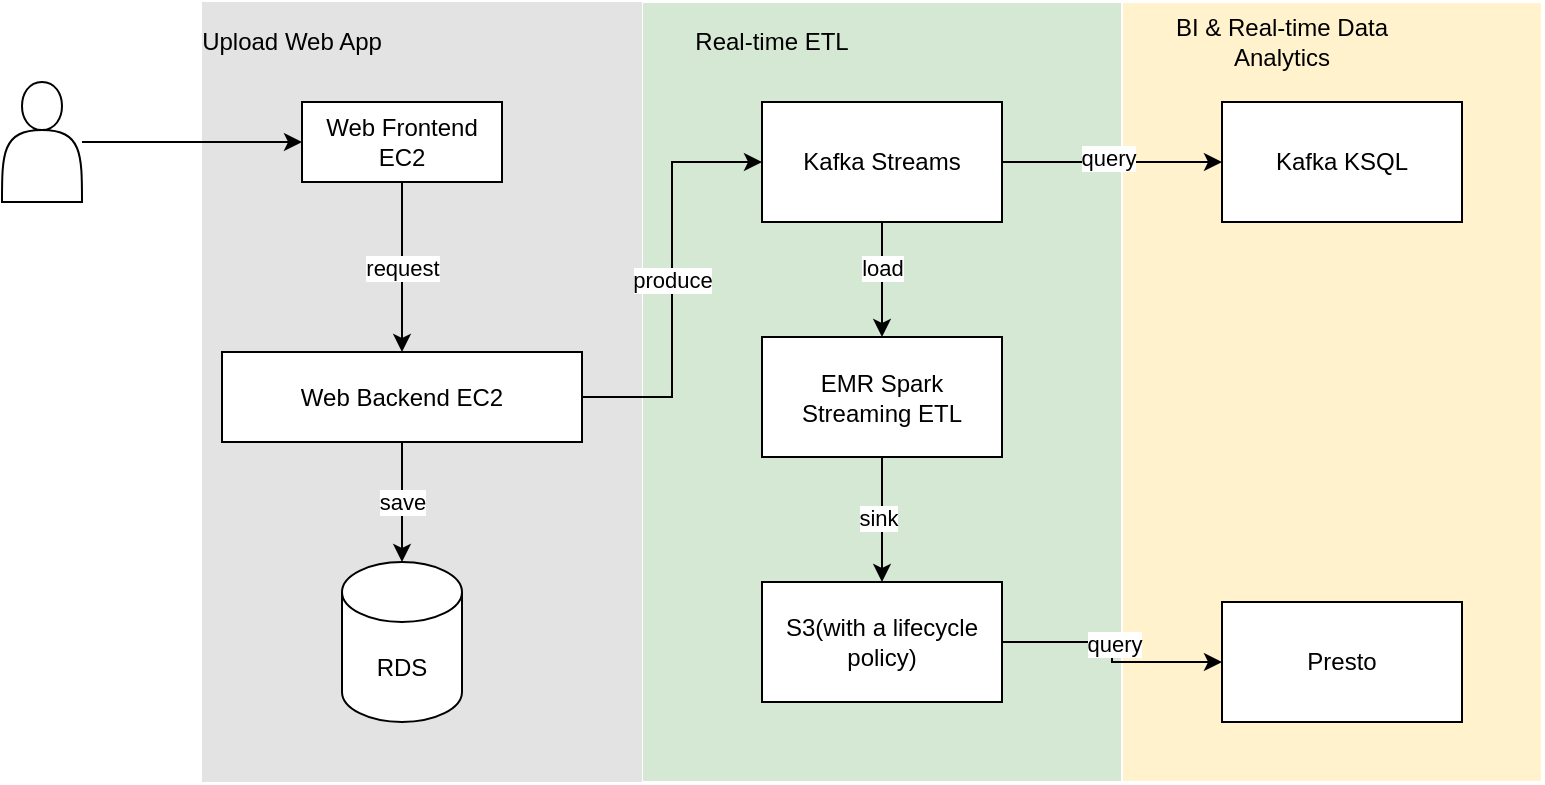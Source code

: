 <mxfile version="14.2.7" type="device"><diagram id="ywhs1BxIFGqK6gJ-mOp_" name="Page-1"><mxGraphModel dx="786" dy="490" grid="1" gridSize="10" guides="1" tooltips="1" connect="1" arrows="1" fold="1" page="1" pageScale="1" pageWidth="850" pageHeight="1100" math="0" shadow="0"><root><mxCell id="0"/><mxCell id="1" parent="0"/><mxCell id="z-OTOzBXyprSJNLYofrP-35" value="" style="rounded=0;whiteSpace=wrap;html=1;strokeColor=#FFFFFF;fillColor=#FFF2CC;" vertex="1" parent="1"><mxGeometry x="630" y="130" width="210" height="390" as="geometry"/></mxCell><mxCell id="z-OTOzBXyprSJNLYofrP-33" value="" style="rounded=0;whiteSpace=wrap;html=1;fillColor=#D5E8D4;strokeColor=#FFFFFF;" vertex="1" parent="1"><mxGeometry x="390" y="130" width="240" height="390" as="geometry"/></mxCell><mxCell id="z-OTOzBXyprSJNLYofrP-1" value="" style="rounded=0;whiteSpace=wrap;html=1;fillColor=#E3E3E3;strokeColor=none;" vertex="1" parent="1"><mxGeometry x="170" y="130" width="220" height="390" as="geometry"/></mxCell><mxCell id="z-OTOzBXyprSJNLYofrP-2" value="Upload Web App" style="text;html=1;strokeColor=none;fillColor=none;align=center;verticalAlign=middle;whiteSpace=wrap;rounded=0;" vertex="1" parent="1"><mxGeometry x="160" y="140" width="110" height="20" as="geometry"/></mxCell><mxCell id="z-OTOzBXyprSJNLYofrP-5" style="edgeStyle=orthogonalEdgeStyle;rounded=0;orthogonalLoop=1;jettySize=auto;html=1;entryX=0;entryY=0.5;entryDx=0;entryDy=0;" edge="1" parent="1" source="z-OTOzBXyprSJNLYofrP-4" target="z-OTOzBXyprSJNLYofrP-6"><mxGeometry relative="1" as="geometry"/></mxCell><mxCell id="z-OTOzBXyprSJNLYofrP-4" value="" style="shape=actor;whiteSpace=wrap;html=1;" vertex="1" parent="1"><mxGeometry x="70" y="170" width="40" height="60" as="geometry"/></mxCell><mxCell id="z-OTOzBXyprSJNLYofrP-11" value="request" style="edgeStyle=orthogonalEdgeStyle;rounded=0;orthogonalLoop=1;jettySize=auto;html=1;entryX=0.5;entryY=0;entryDx=0;entryDy=0;" edge="1" parent="1" source="z-OTOzBXyprSJNLYofrP-6" target="z-OTOzBXyprSJNLYofrP-7"><mxGeometry relative="1" as="geometry"/></mxCell><mxCell id="z-OTOzBXyprSJNLYofrP-6" value="Web Frontend EC2" style="rounded=0;whiteSpace=wrap;html=1;" vertex="1" parent="1"><mxGeometry x="220" y="180" width="100" height="40" as="geometry"/></mxCell><mxCell id="z-OTOzBXyprSJNLYofrP-17" value="produce" style="edgeStyle=orthogonalEdgeStyle;rounded=0;orthogonalLoop=1;jettySize=auto;html=1;entryX=0;entryY=0.5;entryDx=0;entryDy=0;" edge="1" parent="1" source="z-OTOzBXyprSJNLYofrP-7" target="z-OTOzBXyprSJNLYofrP-10"><mxGeometry relative="1" as="geometry"/></mxCell><mxCell id="z-OTOzBXyprSJNLYofrP-32" value="save" style="edgeStyle=orthogonalEdgeStyle;rounded=0;orthogonalLoop=1;jettySize=auto;html=1;entryX=0.5;entryY=0;entryDx=0;entryDy=0;entryPerimeter=0;" edge="1" parent="1" source="z-OTOzBXyprSJNLYofrP-7" target="z-OTOzBXyprSJNLYofrP-8"><mxGeometry relative="1" as="geometry"/></mxCell><mxCell id="z-OTOzBXyprSJNLYofrP-7" value="Web Backend EC2" style="rounded=0;whiteSpace=wrap;html=1;" vertex="1" parent="1"><mxGeometry x="180" y="305" width="180" height="45" as="geometry"/></mxCell><mxCell id="z-OTOzBXyprSJNLYofrP-8" value="RDS" style="shape=cylinder3;whiteSpace=wrap;html=1;boundedLbl=1;backgroundOutline=1;size=15;" vertex="1" parent="1"><mxGeometry x="240" y="410" width="60" height="80" as="geometry"/></mxCell><mxCell id="z-OTOzBXyprSJNLYofrP-20" style="edgeStyle=orthogonalEdgeStyle;rounded=0;orthogonalLoop=1;jettySize=auto;html=1;entryX=0.5;entryY=0;entryDx=0;entryDy=0;" edge="1" parent="1" source="z-OTOzBXyprSJNLYofrP-10" target="z-OTOzBXyprSJNLYofrP-18"><mxGeometry relative="1" as="geometry"/></mxCell><mxCell id="z-OTOzBXyprSJNLYofrP-27" value="load" style="edgeLabel;html=1;align=center;verticalAlign=middle;resizable=0;points=[];" vertex="1" connectable="0" parent="z-OTOzBXyprSJNLYofrP-20"><mxGeometry x="-0.2" relative="1" as="geometry"><mxPoint as="offset"/></mxGeometry></mxCell><mxCell id="z-OTOzBXyprSJNLYofrP-25" style="edgeStyle=orthogonalEdgeStyle;rounded=0;orthogonalLoop=1;jettySize=auto;html=1;entryX=0;entryY=0.5;entryDx=0;entryDy=0;" edge="1" parent="1" source="z-OTOzBXyprSJNLYofrP-10" target="z-OTOzBXyprSJNLYofrP-24"><mxGeometry relative="1" as="geometry"/></mxCell><mxCell id="z-OTOzBXyprSJNLYofrP-28" value="query" style="edgeLabel;html=1;align=center;verticalAlign=middle;resizable=0;points=[];" vertex="1" connectable="0" parent="z-OTOzBXyprSJNLYofrP-25"><mxGeometry x="-0.05" y="2" relative="1" as="geometry"><mxPoint as="offset"/></mxGeometry></mxCell><mxCell id="z-OTOzBXyprSJNLYofrP-10" value="Kafka Streams" style="rounded=0;whiteSpace=wrap;html=1;" vertex="1" parent="1"><mxGeometry x="450" y="180" width="120" height="60" as="geometry"/></mxCell><mxCell id="z-OTOzBXyprSJNLYofrP-21" style="edgeStyle=orthogonalEdgeStyle;rounded=0;orthogonalLoop=1;jettySize=auto;html=1;entryX=0.5;entryY=0;entryDx=0;entryDy=0;" edge="1" parent="1" source="z-OTOzBXyprSJNLYofrP-18" target="z-OTOzBXyprSJNLYofrP-19"><mxGeometry relative="1" as="geometry"/></mxCell><mxCell id="z-OTOzBXyprSJNLYofrP-26" value="sink" style="edgeLabel;html=1;align=center;verticalAlign=middle;resizable=0;points=[];" vertex="1" connectable="0" parent="z-OTOzBXyprSJNLYofrP-21"><mxGeometry x="-0.033" y="-2" relative="1" as="geometry"><mxPoint as="offset"/></mxGeometry></mxCell><mxCell id="z-OTOzBXyprSJNLYofrP-18" value="EMR Spark Streaming ETL" style="rounded=0;whiteSpace=wrap;html=1;" vertex="1" parent="1"><mxGeometry x="450" y="297.5" width="120" height="60" as="geometry"/></mxCell><mxCell id="z-OTOzBXyprSJNLYofrP-22" style="edgeStyle=orthogonalEdgeStyle;rounded=0;orthogonalLoop=1;jettySize=auto;html=1;entryX=0;entryY=0.5;entryDx=0;entryDy=0;" edge="1" parent="1" source="z-OTOzBXyprSJNLYofrP-19" target="z-OTOzBXyprSJNLYofrP-23"><mxGeometry relative="1" as="geometry"><mxPoint x="680" y="470" as="targetPoint"/></mxGeometry></mxCell><mxCell id="z-OTOzBXyprSJNLYofrP-29" value="query" style="edgeLabel;html=1;align=center;verticalAlign=middle;resizable=0;points=[];" vertex="1" connectable="0" parent="z-OTOzBXyprSJNLYofrP-22"><mxGeometry x="-0.075" y="1" relative="1" as="geometry"><mxPoint as="offset"/></mxGeometry></mxCell><mxCell id="z-OTOzBXyprSJNLYofrP-19" value="S3(with a lifecycle policy)" style="rounded=0;whiteSpace=wrap;html=1;" vertex="1" parent="1"><mxGeometry x="450" y="420" width="120" height="60" as="geometry"/></mxCell><mxCell id="z-OTOzBXyprSJNLYofrP-23" value="Presto" style="rounded=0;whiteSpace=wrap;html=1;" vertex="1" parent="1"><mxGeometry x="680" y="430" width="120" height="60" as="geometry"/></mxCell><mxCell id="z-OTOzBXyprSJNLYofrP-24" value="Kafka KSQL" style="rounded=0;whiteSpace=wrap;html=1;" vertex="1" parent="1"><mxGeometry x="680" y="180" width="120" height="60" as="geometry"/></mxCell><mxCell id="z-OTOzBXyprSJNLYofrP-34" value="Real-time ETL" style="text;html=1;strokeColor=none;fillColor=none;align=center;verticalAlign=middle;whiteSpace=wrap;rounded=0;" vertex="1" parent="1"><mxGeometry x="410" y="140" width="90" height="20" as="geometry"/></mxCell><mxCell id="z-OTOzBXyprSJNLYofrP-36" value="BI &amp;amp; Real-time Data Analytics" style="text;html=1;strokeColor=none;fillColor=none;align=center;verticalAlign=middle;whiteSpace=wrap;rounded=0;" vertex="1" parent="1"><mxGeometry x="650" y="140" width="120" height="20" as="geometry"/></mxCell></root></mxGraphModel></diagram></mxfile>